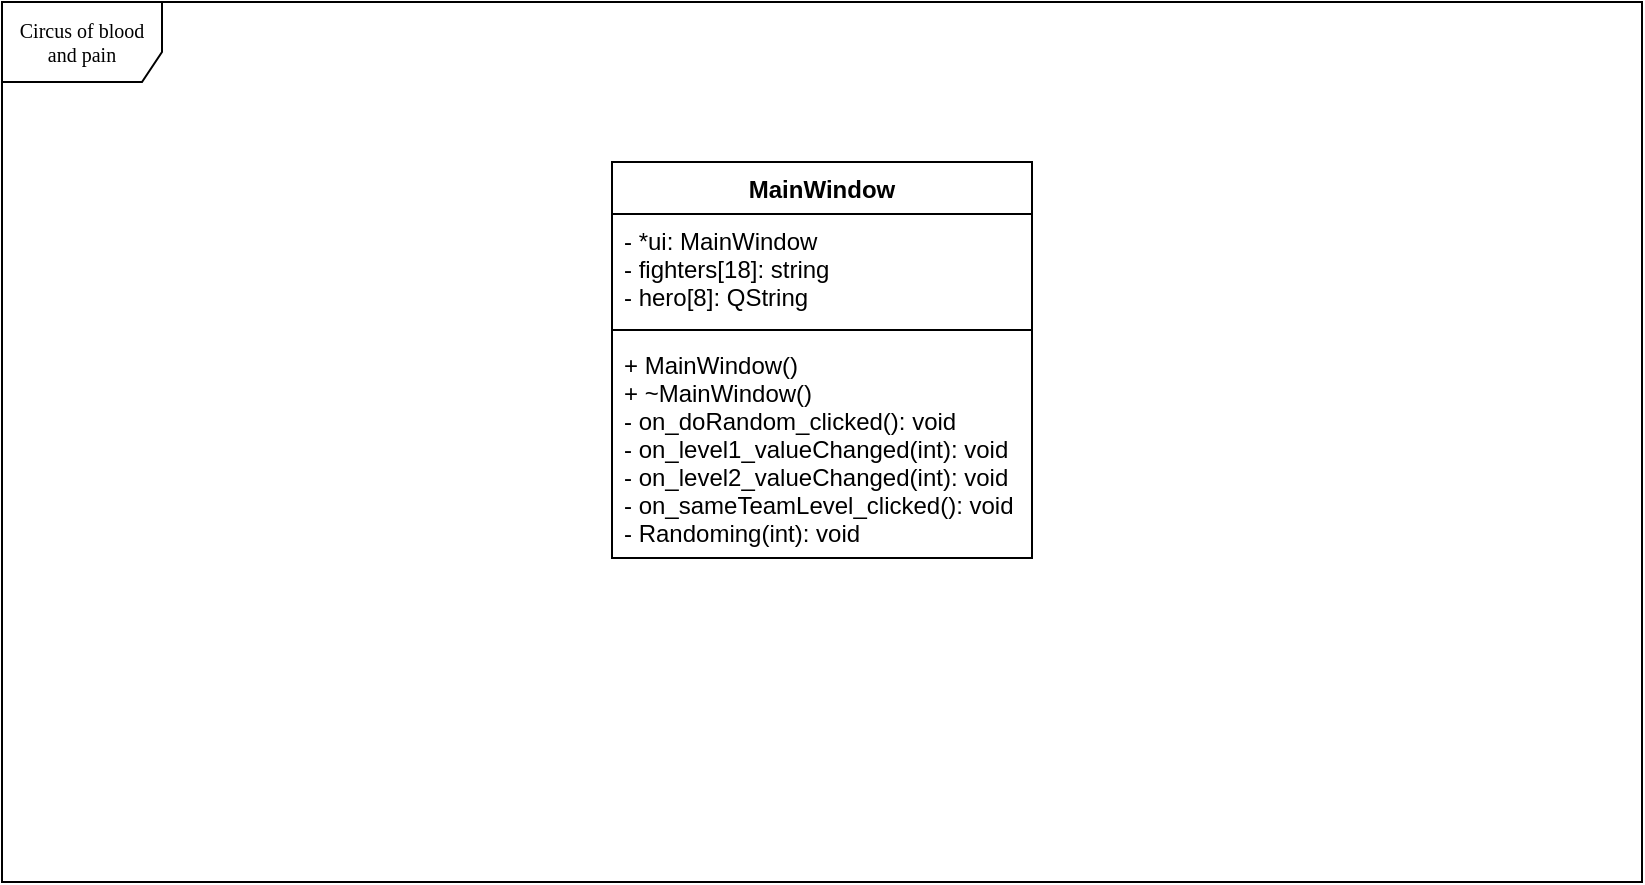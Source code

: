 <mxfile version="20.3.0" type="device"><diagram name="Page-1" id="c4acf3e9-155e-7222-9cf6-157b1a14988f"><mxGraphModel dx="981" dy="602" grid="1" gridSize="10" guides="1" tooltips="1" connect="1" arrows="1" fold="1" page="1" pageScale="1" pageWidth="850" pageHeight="1100" background="none" math="0" shadow="0"><root><mxCell id="0"/><mxCell id="1" parent="0"/><mxCell id="17acba5748e5396b-1" value="Circus of blood and pain" style="shape=umlFrame;whiteSpace=wrap;html=1;rounded=0;shadow=0;comic=0;labelBackgroundColor=none;strokeWidth=1;fontFamily=Verdana;fontSize=10;align=center;width=80;height=40;" parent="1" vertex="1"><mxGeometry x="15" y="10" width="820" height="440" as="geometry"/></mxCell><mxCell id="VuBY8rhi-zpYJRNej1XU-10" value="MainWindow" style="swimlane;fontStyle=1;align=center;verticalAlign=top;childLayout=stackLayout;horizontal=1;startSize=26;horizontalStack=0;resizeParent=1;resizeParentMax=0;resizeLast=0;collapsible=1;marginBottom=0;" vertex="1" parent="1"><mxGeometry x="320" y="90" width="210" height="198" as="geometry"/></mxCell><mxCell id="VuBY8rhi-zpYJRNej1XU-11" value="- *ui: MainWindow&#10;- fighters[18]: string&#10;- hero[8]: QString" style="text;strokeColor=none;fillColor=none;align=left;verticalAlign=top;spacingLeft=4;spacingRight=4;overflow=hidden;rotatable=0;points=[[0,0.5],[1,0.5]];portConstraint=eastwest;" vertex="1" parent="VuBY8rhi-zpYJRNej1XU-10"><mxGeometry y="26" width="210" height="54" as="geometry"/></mxCell><mxCell id="VuBY8rhi-zpYJRNej1XU-12" value="" style="line;strokeWidth=1;fillColor=none;align=left;verticalAlign=middle;spacingTop=-1;spacingLeft=3;spacingRight=3;rotatable=0;labelPosition=right;points=[];portConstraint=eastwest;strokeColor=inherit;" vertex="1" parent="VuBY8rhi-zpYJRNej1XU-10"><mxGeometry y="80" width="210" height="8" as="geometry"/></mxCell><mxCell id="VuBY8rhi-zpYJRNej1XU-13" value="+ MainWindow()&#10;+ ~MainWindow()&#10;- on_doRandom_clicked(): void&#10;- on_level1_valueChanged(int): void&#10;- on_level2_valueChanged(int): void&#10;- on_sameTeamLevel_clicked(): void&#10;- Randoming(int): void" style="text;strokeColor=none;fillColor=none;align=left;verticalAlign=top;spacingLeft=4;spacingRight=4;overflow=hidden;rotatable=0;points=[[0,0.5],[1,0.5]];portConstraint=eastwest;" vertex="1" parent="VuBY8rhi-zpYJRNej1XU-10"><mxGeometry y="88" width="210" height="110" as="geometry"/></mxCell></root></mxGraphModel></diagram></mxfile>